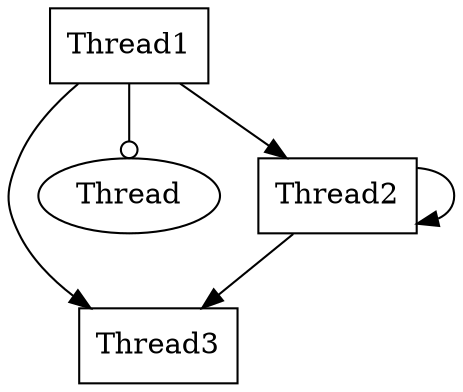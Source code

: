 digraph G {
graph[page="8,10"];
graph[center=1];
Thread3 [shape=box,color=black];
Thread1 [shape=box,color=black];
Thread1 -> Thread [arrowhead=odot];
Thread1 -> Thread3 [arrowhead=normal];
Thread1 -> Thread2 [arrowhead=normal];
Thread2 [shape=box,color=black];
Thread2 -> Thread3 [arrowhead=normal];
Thread2 -> Thread2 [arrowhead=normal];
}